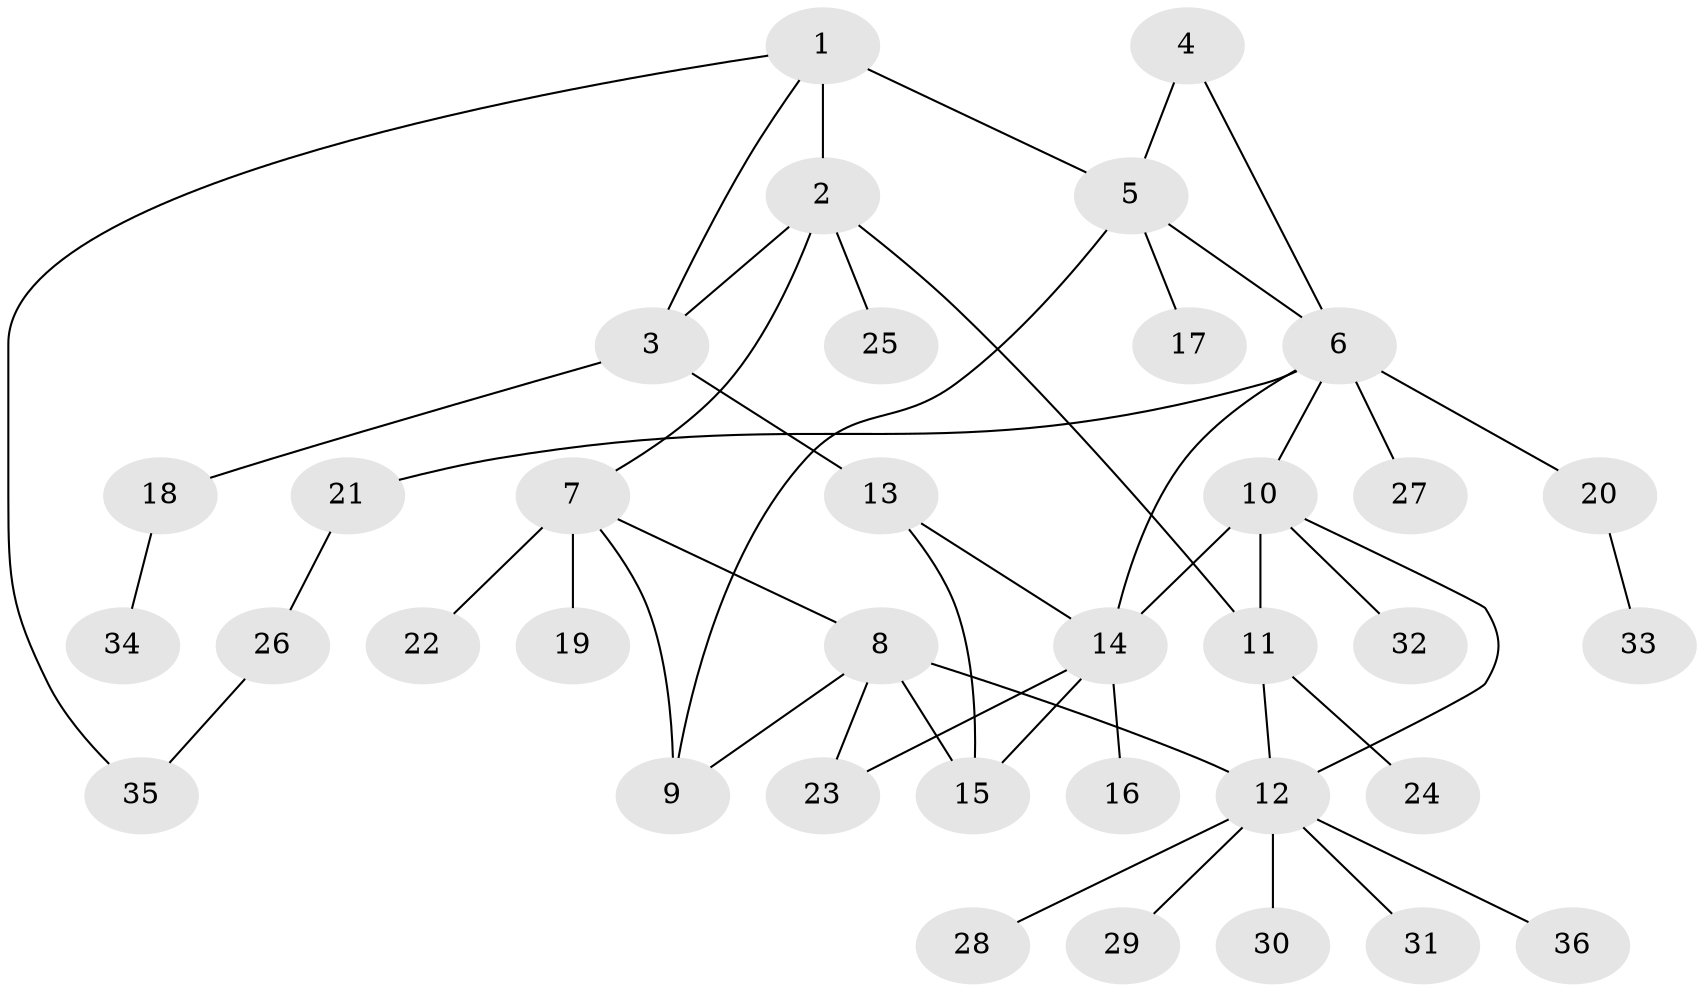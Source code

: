 // original degree distribution, {4: 0.028169014084507043, 7: 0.056338028169014086, 8: 0.04225352112676056, 3: 0.09859154929577464, 10: 0.014084507042253521, 6: 0.014084507042253521, 9: 0.014084507042253521, 2: 0.14084507042253522, 1: 0.5915492957746479}
// Generated by graph-tools (version 1.1) at 2025/37/03/09/25 02:37:28]
// undirected, 36 vertices, 48 edges
graph export_dot {
graph [start="1"]
  node [color=gray90,style=filled];
  1;
  2;
  3;
  4;
  5;
  6;
  7;
  8;
  9;
  10;
  11;
  12;
  13;
  14;
  15;
  16;
  17;
  18;
  19;
  20;
  21;
  22;
  23;
  24;
  25;
  26;
  27;
  28;
  29;
  30;
  31;
  32;
  33;
  34;
  35;
  36;
  1 -- 2 [weight=2.0];
  1 -- 3 [weight=1.0];
  1 -- 5 [weight=2.0];
  1 -- 35 [weight=1.0];
  2 -- 3 [weight=1.0];
  2 -- 7 [weight=1.0];
  2 -- 11 [weight=1.0];
  2 -- 25 [weight=1.0];
  3 -- 13 [weight=4.0];
  3 -- 18 [weight=1.0];
  4 -- 5 [weight=1.0];
  4 -- 6 [weight=1.0];
  5 -- 6 [weight=1.0];
  5 -- 9 [weight=1.0];
  5 -- 17 [weight=1.0];
  6 -- 10 [weight=1.0];
  6 -- 14 [weight=1.0];
  6 -- 20 [weight=1.0];
  6 -- 21 [weight=1.0];
  6 -- 27 [weight=3.0];
  7 -- 8 [weight=1.0];
  7 -- 9 [weight=1.0];
  7 -- 19 [weight=1.0];
  7 -- 22 [weight=3.0];
  8 -- 9 [weight=1.0];
  8 -- 12 [weight=1.0];
  8 -- 15 [weight=3.0];
  8 -- 23 [weight=1.0];
  10 -- 11 [weight=1.0];
  10 -- 12 [weight=1.0];
  10 -- 14 [weight=1.0];
  10 -- 32 [weight=2.0];
  11 -- 12 [weight=1.0];
  11 -- 24 [weight=2.0];
  12 -- 28 [weight=1.0];
  12 -- 29 [weight=1.0];
  12 -- 30 [weight=1.0];
  12 -- 31 [weight=1.0];
  12 -- 36 [weight=1.0];
  13 -- 14 [weight=1.0];
  13 -- 15 [weight=1.0];
  14 -- 15 [weight=1.0];
  14 -- 16 [weight=1.0];
  14 -- 23 [weight=1.0];
  18 -- 34 [weight=1.0];
  20 -- 33 [weight=1.0];
  21 -- 26 [weight=1.0];
  26 -- 35 [weight=1.0];
}

